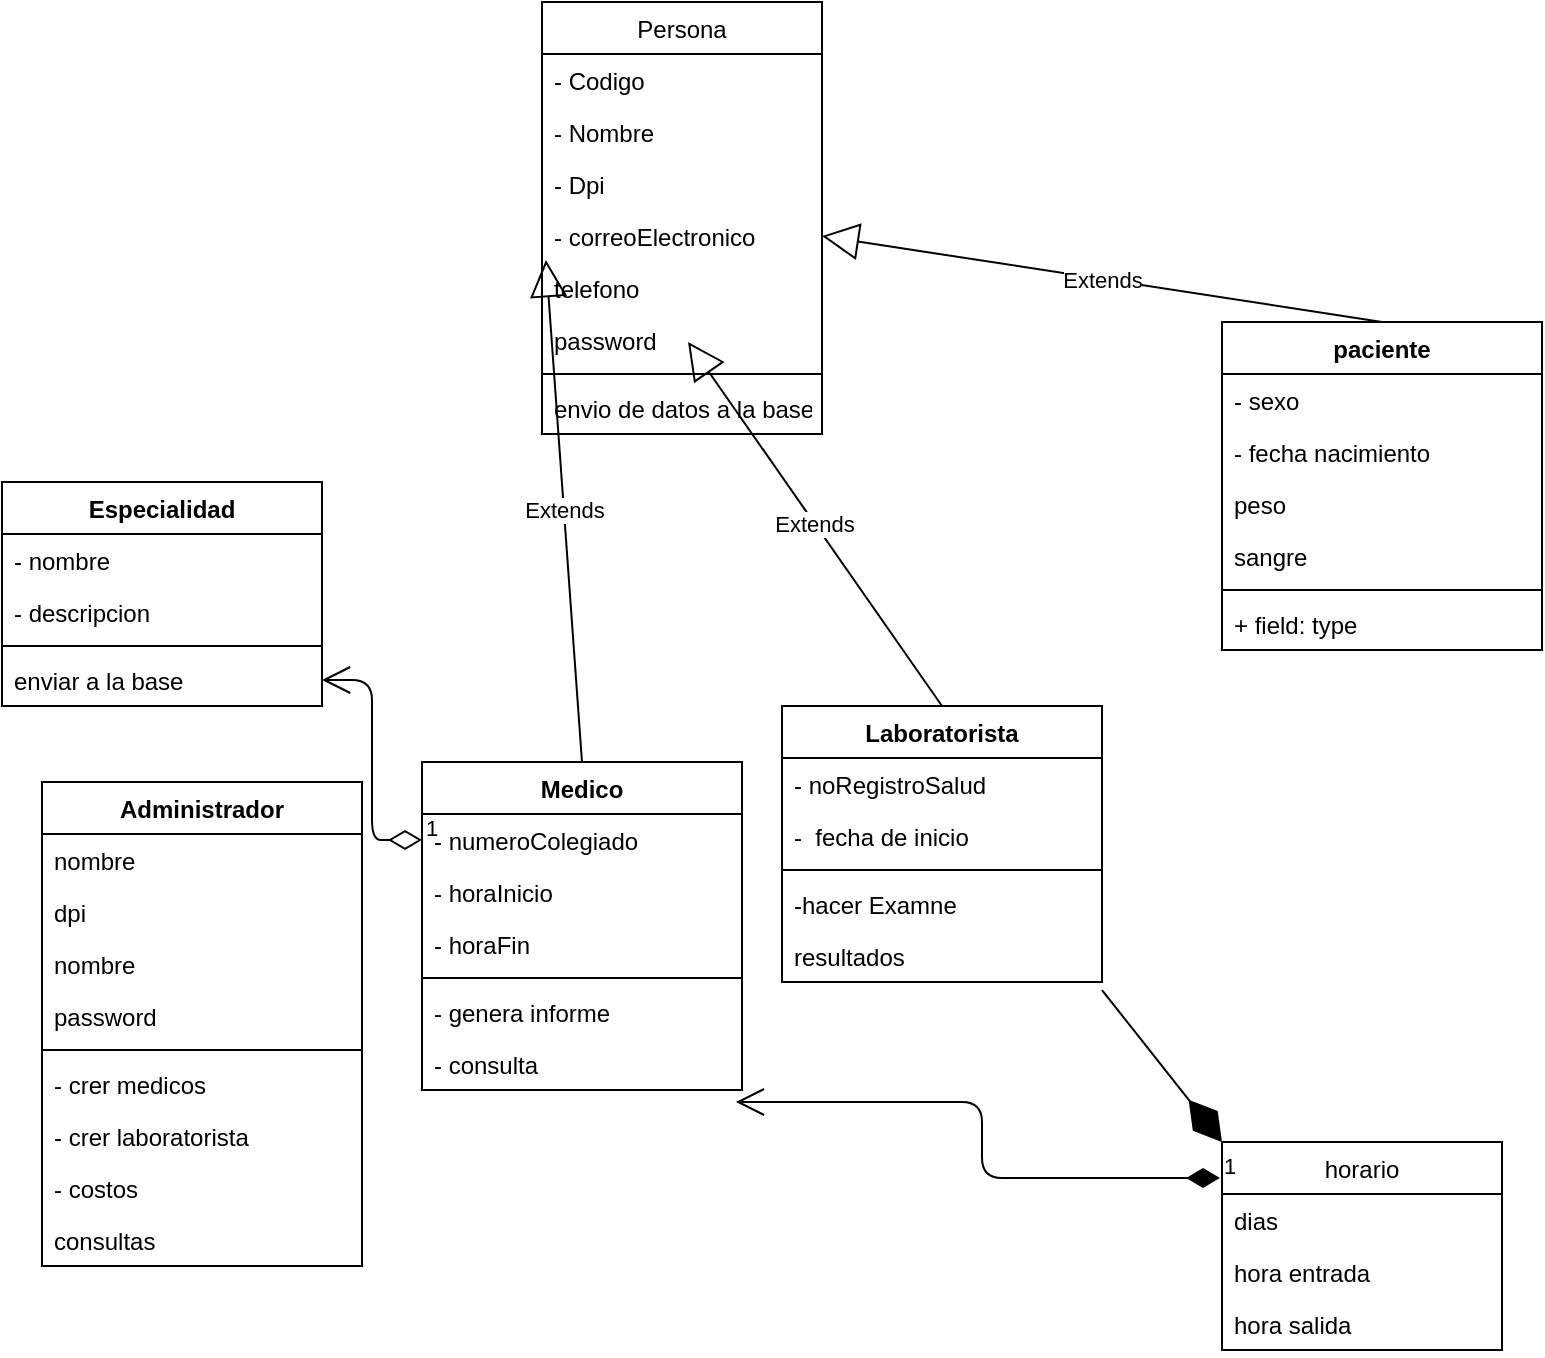<mxfile version="13.0.3" type="device"><diagram id="C5RBs43oDa-KdzZeNtuy" name="Page-1"><mxGraphModel dx="942" dy="672" grid="1" gridSize="10" guides="1" tooltips="1" connect="1" arrows="1" fold="1" page="1" pageScale="1" pageWidth="827" pageHeight="1169" math="0" shadow="0"><root><mxCell id="WIyWlLk6GJQsqaUBKTNV-0"/><mxCell id="WIyWlLk6GJQsqaUBKTNV-1" parent="WIyWlLk6GJQsqaUBKTNV-0"/><mxCell id="Vtj57FOUYo8fUJPW0vBf-10" value="Extends" style="endArrow=block;endSize=16;endFill=0;html=1;entryX=0.014;entryY=0.962;entryDx=0;entryDy=0;entryPerimeter=0;exitX=0.5;exitY=0;exitDx=0;exitDy=0;" edge="1" parent="WIyWlLk6GJQsqaUBKTNV-1" source="Vtj57FOUYo8fUJPW0vBf-11" target="Vtj57FOUYo8fUJPW0vBf-9"><mxGeometry width="160" relative="1" as="geometry"><mxPoint x="200" y="320" as="sourcePoint"/><mxPoint x="490" y="350" as="targetPoint"/></mxGeometry></mxCell><mxCell id="Vtj57FOUYo8fUJPW0vBf-23" value="Extends" style="endArrow=block;endSize=16;endFill=0;html=1;exitX=0.5;exitY=0;exitDx=0;exitDy=0;" edge="1" parent="WIyWlLk6GJQsqaUBKTNV-1" source="Vtj57FOUYo8fUJPW0vBf-15"><mxGeometry width="160" relative="1" as="geometry"><mxPoint x="204" y="330" as="sourcePoint"/><mxPoint x="353" y="250" as="targetPoint"/></mxGeometry></mxCell><mxCell id="Vtj57FOUYo8fUJPW0vBf-24" value="Extends" style="endArrow=block;endSize=16;endFill=0;html=1;entryX=1;entryY=0.5;entryDx=0;entryDy=0;exitX=0.5;exitY=0;exitDx=0;exitDy=0;" edge="1" parent="WIyWlLk6GJQsqaUBKTNV-1" source="Vtj57FOUYo8fUJPW0vBf-19" target="Vtj57FOUYo8fUJPW0vBf-9"><mxGeometry width="160" relative="1" as="geometry"><mxPoint x="214" y="340" as="sourcePoint"/><mxPoint x="295.96" y="249.012" as="targetPoint"/></mxGeometry></mxCell><mxCell id="Vtj57FOUYo8fUJPW0vBf-4" value="Persona" style="swimlane;fontStyle=0;childLayout=stackLayout;horizontal=1;startSize=26;fillColor=none;horizontalStack=0;resizeParent=1;resizeParentMax=0;resizeLast=0;collapsible=1;marginBottom=0;" vertex="1" parent="WIyWlLk6GJQsqaUBKTNV-1"><mxGeometry x="280" y="80" width="140" height="216" as="geometry"/></mxCell><mxCell id="Vtj57FOUYo8fUJPW0vBf-5" value="- Codigo" style="text;strokeColor=none;fillColor=none;align=left;verticalAlign=top;spacingLeft=4;spacingRight=4;overflow=hidden;rotatable=0;points=[[0,0.5],[1,0.5]];portConstraint=eastwest;" vertex="1" parent="Vtj57FOUYo8fUJPW0vBf-4"><mxGeometry y="26" width="140" height="26" as="geometry"/></mxCell><mxCell id="Vtj57FOUYo8fUJPW0vBf-6" value="- Nombre " style="text;strokeColor=none;fillColor=none;align=left;verticalAlign=top;spacingLeft=4;spacingRight=4;overflow=hidden;rotatable=0;points=[[0,0.5],[1,0.5]];portConstraint=eastwest;" vertex="1" parent="Vtj57FOUYo8fUJPW0vBf-4"><mxGeometry y="52" width="140" height="26" as="geometry"/></mxCell><mxCell id="Vtj57FOUYo8fUJPW0vBf-7" value="- Dpi" style="text;strokeColor=none;fillColor=none;align=left;verticalAlign=top;spacingLeft=4;spacingRight=4;overflow=hidden;rotatable=0;points=[[0,0.5],[1,0.5]];portConstraint=eastwest;" vertex="1" parent="Vtj57FOUYo8fUJPW0vBf-4"><mxGeometry y="78" width="140" height="26" as="geometry"/></mxCell><mxCell id="Vtj57FOUYo8fUJPW0vBf-9" value="- correoElectronico" style="text;strokeColor=none;fillColor=none;align=left;verticalAlign=top;spacingLeft=4;spacingRight=4;overflow=hidden;rotatable=0;points=[[0,0.5],[1,0.5]];portConstraint=eastwest;" vertex="1" parent="Vtj57FOUYo8fUJPW0vBf-4"><mxGeometry y="104" width="140" height="26" as="geometry"/></mxCell><mxCell id="Vtj57FOUYo8fUJPW0vBf-55" value="telefono" style="text;strokeColor=none;fillColor=none;align=left;verticalAlign=top;spacingLeft=4;spacingRight=4;overflow=hidden;rotatable=0;points=[[0,0.5],[1,0.5]];portConstraint=eastwest;" vertex="1" parent="Vtj57FOUYo8fUJPW0vBf-4"><mxGeometry y="130" width="140" height="26" as="geometry"/></mxCell><mxCell id="Vtj57FOUYo8fUJPW0vBf-66" value="password" style="text;strokeColor=none;fillColor=none;align=left;verticalAlign=top;spacingLeft=4;spacingRight=4;overflow=hidden;rotatable=0;points=[[0,0.5],[1,0.5]];portConstraint=eastwest;" vertex="1" parent="Vtj57FOUYo8fUJPW0vBf-4"><mxGeometry y="156" width="140" height="26" as="geometry"/></mxCell><mxCell id="Vtj57FOUYo8fUJPW0vBf-36" value="" style="line;strokeWidth=1;fillColor=none;align=left;verticalAlign=middle;spacingTop=-1;spacingLeft=3;spacingRight=3;rotatable=0;labelPosition=right;points=[];portConstraint=eastwest;" vertex="1" parent="Vtj57FOUYo8fUJPW0vBf-4"><mxGeometry y="182" width="140" height="8" as="geometry"/></mxCell><mxCell id="Vtj57FOUYo8fUJPW0vBf-37" value="envio de datos a la base de datos" style="text;strokeColor=none;fillColor=none;align=left;verticalAlign=top;spacingLeft=4;spacingRight=4;overflow=hidden;rotatable=0;points=[[0,0.5],[1,0.5]];portConstraint=eastwest;" vertex="1" parent="Vtj57FOUYo8fUJPW0vBf-4"><mxGeometry y="190" width="140" height="26" as="geometry"/></mxCell><mxCell id="Vtj57FOUYo8fUJPW0vBf-42" value="Especialidad" style="swimlane;fontStyle=1;align=center;verticalAlign=top;childLayout=stackLayout;horizontal=1;startSize=26;horizontalStack=0;resizeParent=1;resizeParentMax=0;resizeLast=0;collapsible=1;marginBottom=0;" vertex="1" parent="WIyWlLk6GJQsqaUBKTNV-1"><mxGeometry x="10" y="320" width="160" height="112" as="geometry"/></mxCell><mxCell id="Vtj57FOUYo8fUJPW0vBf-43" value="- nombre" style="text;strokeColor=none;fillColor=none;align=left;verticalAlign=top;spacingLeft=4;spacingRight=4;overflow=hidden;rotatable=0;points=[[0,0.5],[1,0.5]];portConstraint=eastwest;" vertex="1" parent="Vtj57FOUYo8fUJPW0vBf-42"><mxGeometry y="26" width="160" height="26" as="geometry"/></mxCell><mxCell id="Vtj57FOUYo8fUJPW0vBf-45" value="- descripcion" style="text;strokeColor=none;fillColor=none;align=left;verticalAlign=top;spacingLeft=4;spacingRight=4;overflow=hidden;rotatable=0;points=[[0,0.5],[1,0.5]];portConstraint=eastwest;" vertex="1" parent="Vtj57FOUYo8fUJPW0vBf-42"><mxGeometry y="52" width="160" height="26" as="geometry"/></mxCell><mxCell id="Vtj57FOUYo8fUJPW0vBf-44" value="" style="line;strokeWidth=1;fillColor=none;align=left;verticalAlign=middle;spacingTop=-1;spacingLeft=3;spacingRight=3;rotatable=0;labelPosition=right;points=[];portConstraint=eastwest;" vertex="1" parent="Vtj57FOUYo8fUJPW0vBf-42"><mxGeometry y="78" width="160" height="8" as="geometry"/></mxCell><mxCell id="Vtj57FOUYo8fUJPW0vBf-46" value="enviar a la base" style="text;strokeColor=none;fillColor=none;align=left;verticalAlign=top;spacingLeft=4;spacingRight=4;overflow=hidden;rotatable=0;points=[[0,0.5],[1,0.5]];portConstraint=eastwest;" vertex="1" parent="Vtj57FOUYo8fUJPW0vBf-42"><mxGeometry y="86" width="160" height="26" as="geometry"/></mxCell><mxCell id="Vtj57FOUYo8fUJPW0vBf-47" value="1" style="endArrow=open;html=1;endSize=12;startArrow=diamondThin;startSize=14;startFill=0;edgeStyle=orthogonalEdgeStyle;align=left;verticalAlign=bottom;exitX=0;exitY=0.5;exitDx=0;exitDy=0;" edge="1" parent="WIyWlLk6GJQsqaUBKTNV-1" source="Vtj57FOUYo8fUJPW0vBf-12" target="Vtj57FOUYo8fUJPW0vBf-46"><mxGeometry x="-1" y="3" relative="1" as="geometry"><mxPoint x="10" y="500" as="sourcePoint"/><mxPoint x="170" y="500" as="targetPoint"/></mxGeometry></mxCell><mxCell id="Vtj57FOUYo8fUJPW0vBf-11" value="Medico" style="swimlane;fontStyle=1;align=center;verticalAlign=top;childLayout=stackLayout;horizontal=1;startSize=26;horizontalStack=0;resizeParent=1;resizeParentMax=0;resizeLast=0;collapsible=1;marginBottom=0;" vertex="1" parent="WIyWlLk6GJQsqaUBKTNV-1"><mxGeometry x="220" y="460" width="160" height="164" as="geometry"/></mxCell><mxCell id="Vtj57FOUYo8fUJPW0vBf-12" value="- numeroColegiado" style="text;strokeColor=none;fillColor=none;align=left;verticalAlign=top;spacingLeft=4;spacingRight=4;overflow=hidden;rotatable=0;points=[[0,0.5],[1,0.5]];portConstraint=eastwest;" vertex="1" parent="Vtj57FOUYo8fUJPW0vBf-11"><mxGeometry y="26" width="160" height="26" as="geometry"/></mxCell><mxCell id="Vtj57FOUYo8fUJPW0vBf-14" value="- horaInicio" style="text;strokeColor=none;fillColor=none;align=left;verticalAlign=top;spacingLeft=4;spacingRight=4;overflow=hidden;rotatable=0;points=[[0,0.5],[1,0.5]];portConstraint=eastwest;" vertex="1" parent="Vtj57FOUYo8fUJPW0vBf-11"><mxGeometry y="52" width="160" height="26" as="geometry"/></mxCell><mxCell id="Vtj57FOUYo8fUJPW0vBf-34" value="- horaFin" style="text;strokeColor=none;fillColor=none;align=left;verticalAlign=top;spacingLeft=4;spacingRight=4;overflow=hidden;rotatable=0;points=[[0,0.5],[1,0.5]];portConstraint=eastwest;" vertex="1" parent="Vtj57FOUYo8fUJPW0vBf-11"><mxGeometry y="78" width="160" height="26" as="geometry"/></mxCell><mxCell id="Vtj57FOUYo8fUJPW0vBf-13" value="" style="line;strokeWidth=1;fillColor=none;align=left;verticalAlign=middle;spacingTop=-1;spacingLeft=3;spacingRight=3;rotatable=0;labelPosition=right;points=[];portConstraint=eastwest;" vertex="1" parent="Vtj57FOUYo8fUJPW0vBf-11"><mxGeometry y="104" width="160" height="8" as="geometry"/></mxCell><mxCell id="Vtj57FOUYo8fUJPW0vBf-49" value="- genera informe" style="text;strokeColor=none;fillColor=none;align=left;verticalAlign=top;spacingLeft=4;spacingRight=4;overflow=hidden;rotatable=0;points=[[0,0.5],[1,0.5]];portConstraint=eastwest;" vertex="1" parent="Vtj57FOUYo8fUJPW0vBf-11"><mxGeometry y="112" width="160" height="26" as="geometry"/></mxCell><mxCell id="Vtj57FOUYo8fUJPW0vBf-50" value="- consulta" style="text;strokeColor=none;fillColor=none;align=left;verticalAlign=top;spacingLeft=4;spacingRight=4;overflow=hidden;rotatable=0;points=[[0,0.5],[1,0.5]];portConstraint=eastwest;" vertex="1" parent="Vtj57FOUYo8fUJPW0vBf-11"><mxGeometry y="138" width="160" height="26" as="geometry"/></mxCell><mxCell id="Vtj57FOUYo8fUJPW0vBf-15" value="Laboratorista" style="swimlane;fontStyle=1;align=center;verticalAlign=top;childLayout=stackLayout;horizontal=1;startSize=26;horizontalStack=0;resizeParent=1;resizeParentMax=0;resizeLast=0;collapsible=1;marginBottom=0;" vertex="1" parent="WIyWlLk6GJQsqaUBKTNV-1"><mxGeometry x="400" y="432" width="160" height="138" as="geometry"/></mxCell><mxCell id="Vtj57FOUYo8fUJPW0vBf-16" value="- noRegistroSalud" style="text;strokeColor=none;fillColor=none;align=left;verticalAlign=top;spacingLeft=4;spacingRight=4;overflow=hidden;rotatable=0;points=[[0,0.5],[1,0.5]];portConstraint=eastwest;" vertex="1" parent="Vtj57FOUYo8fUJPW0vBf-15"><mxGeometry y="26" width="160" height="26" as="geometry"/></mxCell><mxCell id="Vtj57FOUYo8fUJPW0vBf-18" value="-  fecha de inicio" style="text;strokeColor=none;fillColor=none;align=left;verticalAlign=top;spacingLeft=4;spacingRight=4;overflow=hidden;rotatable=0;points=[[0,0.5],[1,0.5]];portConstraint=eastwest;" vertex="1" parent="Vtj57FOUYo8fUJPW0vBf-15"><mxGeometry y="52" width="160" height="26" as="geometry"/></mxCell><mxCell id="Vtj57FOUYo8fUJPW0vBf-17" value="" style="line;strokeWidth=1;fillColor=none;align=left;verticalAlign=middle;spacingTop=-1;spacingLeft=3;spacingRight=3;rotatable=0;labelPosition=right;points=[];portConstraint=eastwest;" vertex="1" parent="Vtj57FOUYo8fUJPW0vBf-15"><mxGeometry y="78" width="160" height="8" as="geometry"/></mxCell><mxCell id="Vtj57FOUYo8fUJPW0vBf-54" value="-hacer Examne" style="text;strokeColor=none;fillColor=none;align=left;verticalAlign=top;spacingLeft=4;spacingRight=4;overflow=hidden;rotatable=0;points=[[0,0.5],[1,0.5]];portConstraint=eastwest;" vertex="1" parent="Vtj57FOUYo8fUJPW0vBf-15"><mxGeometry y="86" width="160" height="26" as="geometry"/></mxCell><mxCell id="Vtj57FOUYo8fUJPW0vBf-56" value="resultados" style="text;strokeColor=none;fillColor=none;align=left;verticalAlign=top;spacingLeft=4;spacingRight=4;overflow=hidden;rotatable=0;points=[[0,0.5],[1,0.5]];portConstraint=eastwest;" vertex="1" parent="Vtj57FOUYo8fUJPW0vBf-15"><mxGeometry y="112" width="160" height="26" as="geometry"/></mxCell><mxCell id="Vtj57FOUYo8fUJPW0vBf-57" value="horario" style="swimlane;fontStyle=0;childLayout=stackLayout;horizontal=1;startSize=26;fillColor=none;horizontalStack=0;resizeParent=1;resizeParentMax=0;resizeLast=0;collapsible=1;marginBottom=0;" vertex="1" parent="WIyWlLk6GJQsqaUBKTNV-1"><mxGeometry x="620" y="650" width="140" height="104" as="geometry"/></mxCell><mxCell id="Vtj57FOUYo8fUJPW0vBf-58" value="dias" style="text;strokeColor=none;fillColor=none;align=left;verticalAlign=top;spacingLeft=4;spacingRight=4;overflow=hidden;rotatable=0;points=[[0,0.5],[1,0.5]];portConstraint=eastwest;" vertex="1" parent="Vtj57FOUYo8fUJPW0vBf-57"><mxGeometry y="26" width="140" height="26" as="geometry"/></mxCell><mxCell id="Vtj57FOUYo8fUJPW0vBf-59" value="hora entrada" style="text;strokeColor=none;fillColor=none;align=left;verticalAlign=top;spacingLeft=4;spacingRight=4;overflow=hidden;rotatable=0;points=[[0,0.5],[1,0.5]];portConstraint=eastwest;" vertex="1" parent="Vtj57FOUYo8fUJPW0vBf-57"><mxGeometry y="52" width="140" height="26" as="geometry"/></mxCell><mxCell id="Vtj57FOUYo8fUJPW0vBf-60" value="hora salida" style="text;strokeColor=none;fillColor=none;align=left;verticalAlign=top;spacingLeft=4;spacingRight=4;overflow=hidden;rotatable=0;points=[[0,0.5],[1,0.5]];portConstraint=eastwest;" vertex="1" parent="Vtj57FOUYo8fUJPW0vBf-57"><mxGeometry y="78" width="140" height="26" as="geometry"/></mxCell><mxCell id="Vtj57FOUYo8fUJPW0vBf-61" value="1" style="endArrow=open;html=1;endSize=12;startArrow=diamondThin;startSize=14;startFill=1;edgeStyle=orthogonalEdgeStyle;align=left;verticalAlign=bottom;entryX=0.981;entryY=1.231;entryDx=0;entryDy=0;entryPerimeter=0;exitX=-0.007;exitY=0.173;exitDx=0;exitDy=0;exitPerimeter=0;" edge="1" parent="WIyWlLk6GJQsqaUBKTNV-1" source="Vtj57FOUYo8fUJPW0vBf-57" target="Vtj57FOUYo8fUJPW0vBf-50"><mxGeometry x="-1" y="3" relative="1" as="geometry"><mxPoint x="360" y="710" as="sourcePoint"/><mxPoint x="520" y="710" as="targetPoint"/></mxGeometry></mxCell><mxCell id="Vtj57FOUYo8fUJPW0vBf-62" value="" style="endArrow=diamondThin;endFill=1;endSize=24;html=1;exitX=1;exitY=1.154;exitDx=0;exitDy=0;exitPerimeter=0;entryX=0;entryY=0;entryDx=0;entryDy=0;" edge="1" parent="WIyWlLk6GJQsqaUBKTNV-1" source="Vtj57FOUYo8fUJPW0vBf-56" target="Vtj57FOUYo8fUJPW0vBf-57"><mxGeometry width="160" relative="1" as="geometry"><mxPoint x="330" y="450" as="sourcePoint"/><mxPoint x="490" y="450" as="targetPoint"/></mxGeometry></mxCell><mxCell id="Vtj57FOUYo8fUJPW0vBf-19" value="paciente" style="swimlane;fontStyle=1;align=center;verticalAlign=top;childLayout=stackLayout;horizontal=1;startSize=26;horizontalStack=0;resizeParent=1;resizeParentMax=0;resizeLast=0;collapsible=1;marginBottom=0;" vertex="1" parent="WIyWlLk6GJQsqaUBKTNV-1"><mxGeometry x="620" y="240" width="160" height="164" as="geometry"/></mxCell><mxCell id="Vtj57FOUYo8fUJPW0vBf-20" value="- sexo" style="text;strokeColor=none;fillColor=none;align=left;verticalAlign=top;spacingLeft=4;spacingRight=4;overflow=hidden;rotatable=0;points=[[0,0.5],[1,0.5]];portConstraint=eastwest;" vertex="1" parent="Vtj57FOUYo8fUJPW0vBf-19"><mxGeometry y="26" width="160" height="26" as="geometry"/></mxCell><mxCell id="Vtj57FOUYo8fUJPW0vBf-22" value="- fecha nacimiento" style="text;strokeColor=none;fillColor=none;align=left;verticalAlign=top;spacingLeft=4;spacingRight=4;overflow=hidden;rotatable=0;points=[[0,0.5],[1,0.5]];portConstraint=eastwest;" vertex="1" parent="Vtj57FOUYo8fUJPW0vBf-19"><mxGeometry y="52" width="160" height="26" as="geometry"/></mxCell><mxCell id="Vtj57FOUYo8fUJPW0vBf-63" value="peso" style="text;strokeColor=none;fillColor=none;align=left;verticalAlign=top;spacingLeft=4;spacingRight=4;overflow=hidden;rotatable=0;points=[[0,0.5],[1,0.5]];portConstraint=eastwest;" vertex="1" parent="Vtj57FOUYo8fUJPW0vBf-19"><mxGeometry y="78" width="160" height="26" as="geometry"/></mxCell><mxCell id="Vtj57FOUYo8fUJPW0vBf-64" value="sangre" style="text;strokeColor=none;fillColor=none;align=left;verticalAlign=top;spacingLeft=4;spacingRight=4;overflow=hidden;rotatable=0;points=[[0,0.5],[1,0.5]];portConstraint=eastwest;" vertex="1" parent="Vtj57FOUYo8fUJPW0vBf-19"><mxGeometry y="104" width="160" height="26" as="geometry"/></mxCell><mxCell id="Vtj57FOUYo8fUJPW0vBf-21" value="" style="line;strokeWidth=1;fillColor=none;align=left;verticalAlign=middle;spacingTop=-1;spacingLeft=3;spacingRight=3;rotatable=0;labelPosition=right;points=[];portConstraint=eastwest;" vertex="1" parent="Vtj57FOUYo8fUJPW0vBf-19"><mxGeometry y="130" width="160" height="8" as="geometry"/></mxCell><mxCell id="Vtj57FOUYo8fUJPW0vBf-65" value="+ field: type" style="text;strokeColor=none;fillColor=none;align=left;verticalAlign=top;spacingLeft=4;spacingRight=4;overflow=hidden;rotatable=0;points=[[0,0.5],[1,0.5]];portConstraint=eastwest;" vertex="1" parent="Vtj57FOUYo8fUJPW0vBf-19"><mxGeometry y="138" width="160" height="26" as="geometry"/></mxCell><mxCell id="Vtj57FOUYo8fUJPW0vBf-67" value="Administrador" style="swimlane;fontStyle=1;align=center;verticalAlign=top;childLayout=stackLayout;horizontal=1;startSize=26;horizontalStack=0;resizeParent=1;resizeParentMax=0;resizeLast=0;collapsible=1;marginBottom=0;" vertex="1" parent="WIyWlLk6GJQsqaUBKTNV-1"><mxGeometry x="30" y="470" width="160" height="242" as="geometry"/></mxCell><mxCell id="Vtj57FOUYo8fUJPW0vBf-68" value="nombre" style="text;strokeColor=none;fillColor=none;align=left;verticalAlign=top;spacingLeft=4;spacingRight=4;overflow=hidden;rotatable=0;points=[[0,0.5],[1,0.5]];portConstraint=eastwest;" vertex="1" parent="Vtj57FOUYo8fUJPW0vBf-67"><mxGeometry y="26" width="160" height="26" as="geometry"/></mxCell><mxCell id="Vtj57FOUYo8fUJPW0vBf-82" value="dpi" style="text;strokeColor=none;fillColor=none;align=left;verticalAlign=top;spacingLeft=4;spacingRight=4;overflow=hidden;rotatable=0;points=[[0,0.5],[1,0.5]];portConstraint=eastwest;" vertex="1" parent="Vtj57FOUYo8fUJPW0vBf-67"><mxGeometry y="52" width="160" height="26" as="geometry"/></mxCell><mxCell id="Vtj57FOUYo8fUJPW0vBf-71" value="nombre" style="text;strokeColor=none;fillColor=none;align=left;verticalAlign=top;spacingLeft=4;spacingRight=4;overflow=hidden;rotatable=0;points=[[0,0.5],[1,0.5]];portConstraint=eastwest;" vertex="1" parent="Vtj57FOUYo8fUJPW0vBf-67"><mxGeometry y="78" width="160" height="26" as="geometry"/></mxCell><mxCell id="Vtj57FOUYo8fUJPW0vBf-70" value="password" style="text;strokeColor=none;fillColor=none;align=left;verticalAlign=top;spacingLeft=4;spacingRight=4;overflow=hidden;rotatable=0;points=[[0,0.5],[1,0.5]];portConstraint=eastwest;" vertex="1" parent="Vtj57FOUYo8fUJPW0vBf-67"><mxGeometry y="104" width="160" height="26" as="geometry"/></mxCell><mxCell id="Vtj57FOUYo8fUJPW0vBf-69" value="" style="line;strokeWidth=1;fillColor=none;align=left;verticalAlign=middle;spacingTop=-1;spacingLeft=3;spacingRight=3;rotatable=0;labelPosition=right;points=[];portConstraint=eastwest;" vertex="1" parent="Vtj57FOUYo8fUJPW0vBf-67"><mxGeometry y="130" width="160" height="8" as="geometry"/></mxCell><mxCell id="Vtj57FOUYo8fUJPW0vBf-83" value="- crer medicos" style="text;strokeColor=none;fillColor=none;align=left;verticalAlign=top;spacingLeft=4;spacingRight=4;overflow=hidden;rotatable=0;points=[[0,0.5],[1,0.5]];portConstraint=eastwest;" vertex="1" parent="Vtj57FOUYo8fUJPW0vBf-67"><mxGeometry y="138" width="160" height="26" as="geometry"/></mxCell><mxCell id="Vtj57FOUYo8fUJPW0vBf-84" value="- crer laboratorista" style="text;strokeColor=none;fillColor=none;align=left;verticalAlign=top;spacingLeft=4;spacingRight=4;overflow=hidden;rotatable=0;points=[[0,0.5],[1,0.5]];portConstraint=eastwest;" vertex="1" parent="Vtj57FOUYo8fUJPW0vBf-67"><mxGeometry y="164" width="160" height="26" as="geometry"/></mxCell><mxCell id="Vtj57FOUYo8fUJPW0vBf-85" value="- costos" style="text;strokeColor=none;fillColor=none;align=left;verticalAlign=top;spacingLeft=4;spacingRight=4;overflow=hidden;rotatable=0;points=[[0,0.5],[1,0.5]];portConstraint=eastwest;" vertex="1" parent="Vtj57FOUYo8fUJPW0vBf-67"><mxGeometry y="190" width="160" height="26" as="geometry"/></mxCell><mxCell id="Vtj57FOUYo8fUJPW0vBf-86" value="consultas" style="text;strokeColor=none;fillColor=none;align=left;verticalAlign=top;spacingLeft=4;spacingRight=4;overflow=hidden;rotatable=0;points=[[0,0.5],[1,0.5]];portConstraint=eastwest;" vertex="1" parent="Vtj57FOUYo8fUJPW0vBf-67"><mxGeometry y="216" width="160" height="26" as="geometry"/></mxCell></root></mxGraphModel></diagram></mxfile>